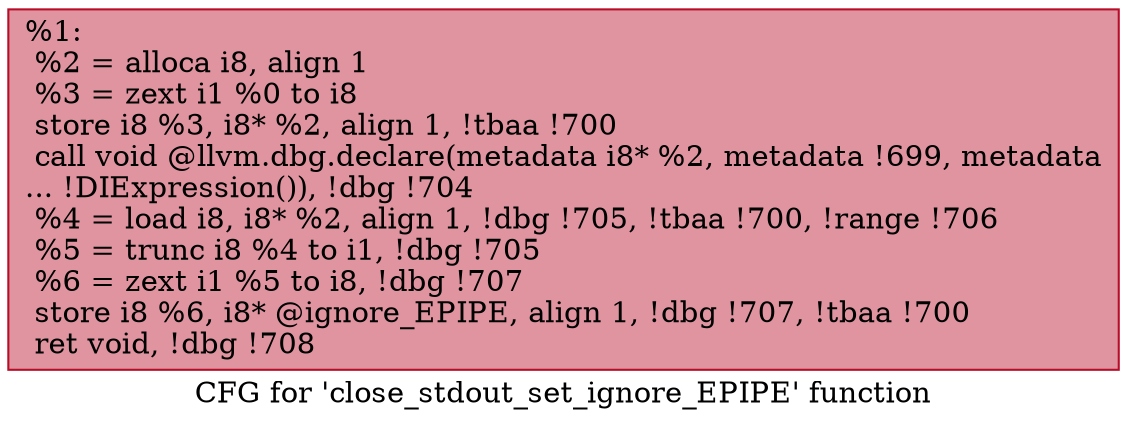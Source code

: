 digraph "CFG for 'close_stdout_set_ignore_EPIPE' function" {
	label="CFG for 'close_stdout_set_ignore_EPIPE' function";

	Node0x186a4f0 [shape=record,color="#b70d28ff", style=filled, fillcolor="#b70d2870",label="{%1:\l  %2 = alloca i8, align 1\l  %3 = zext i1 %0 to i8\l  store i8 %3, i8* %2, align 1, !tbaa !700\l  call void @llvm.dbg.declare(metadata i8* %2, metadata !699, metadata\l... !DIExpression()), !dbg !704\l  %4 = load i8, i8* %2, align 1, !dbg !705, !tbaa !700, !range !706\l  %5 = trunc i8 %4 to i1, !dbg !705\l  %6 = zext i1 %5 to i8, !dbg !707\l  store i8 %6, i8* @ignore_EPIPE, align 1, !dbg !707, !tbaa !700\l  ret void, !dbg !708\l}"];
}
